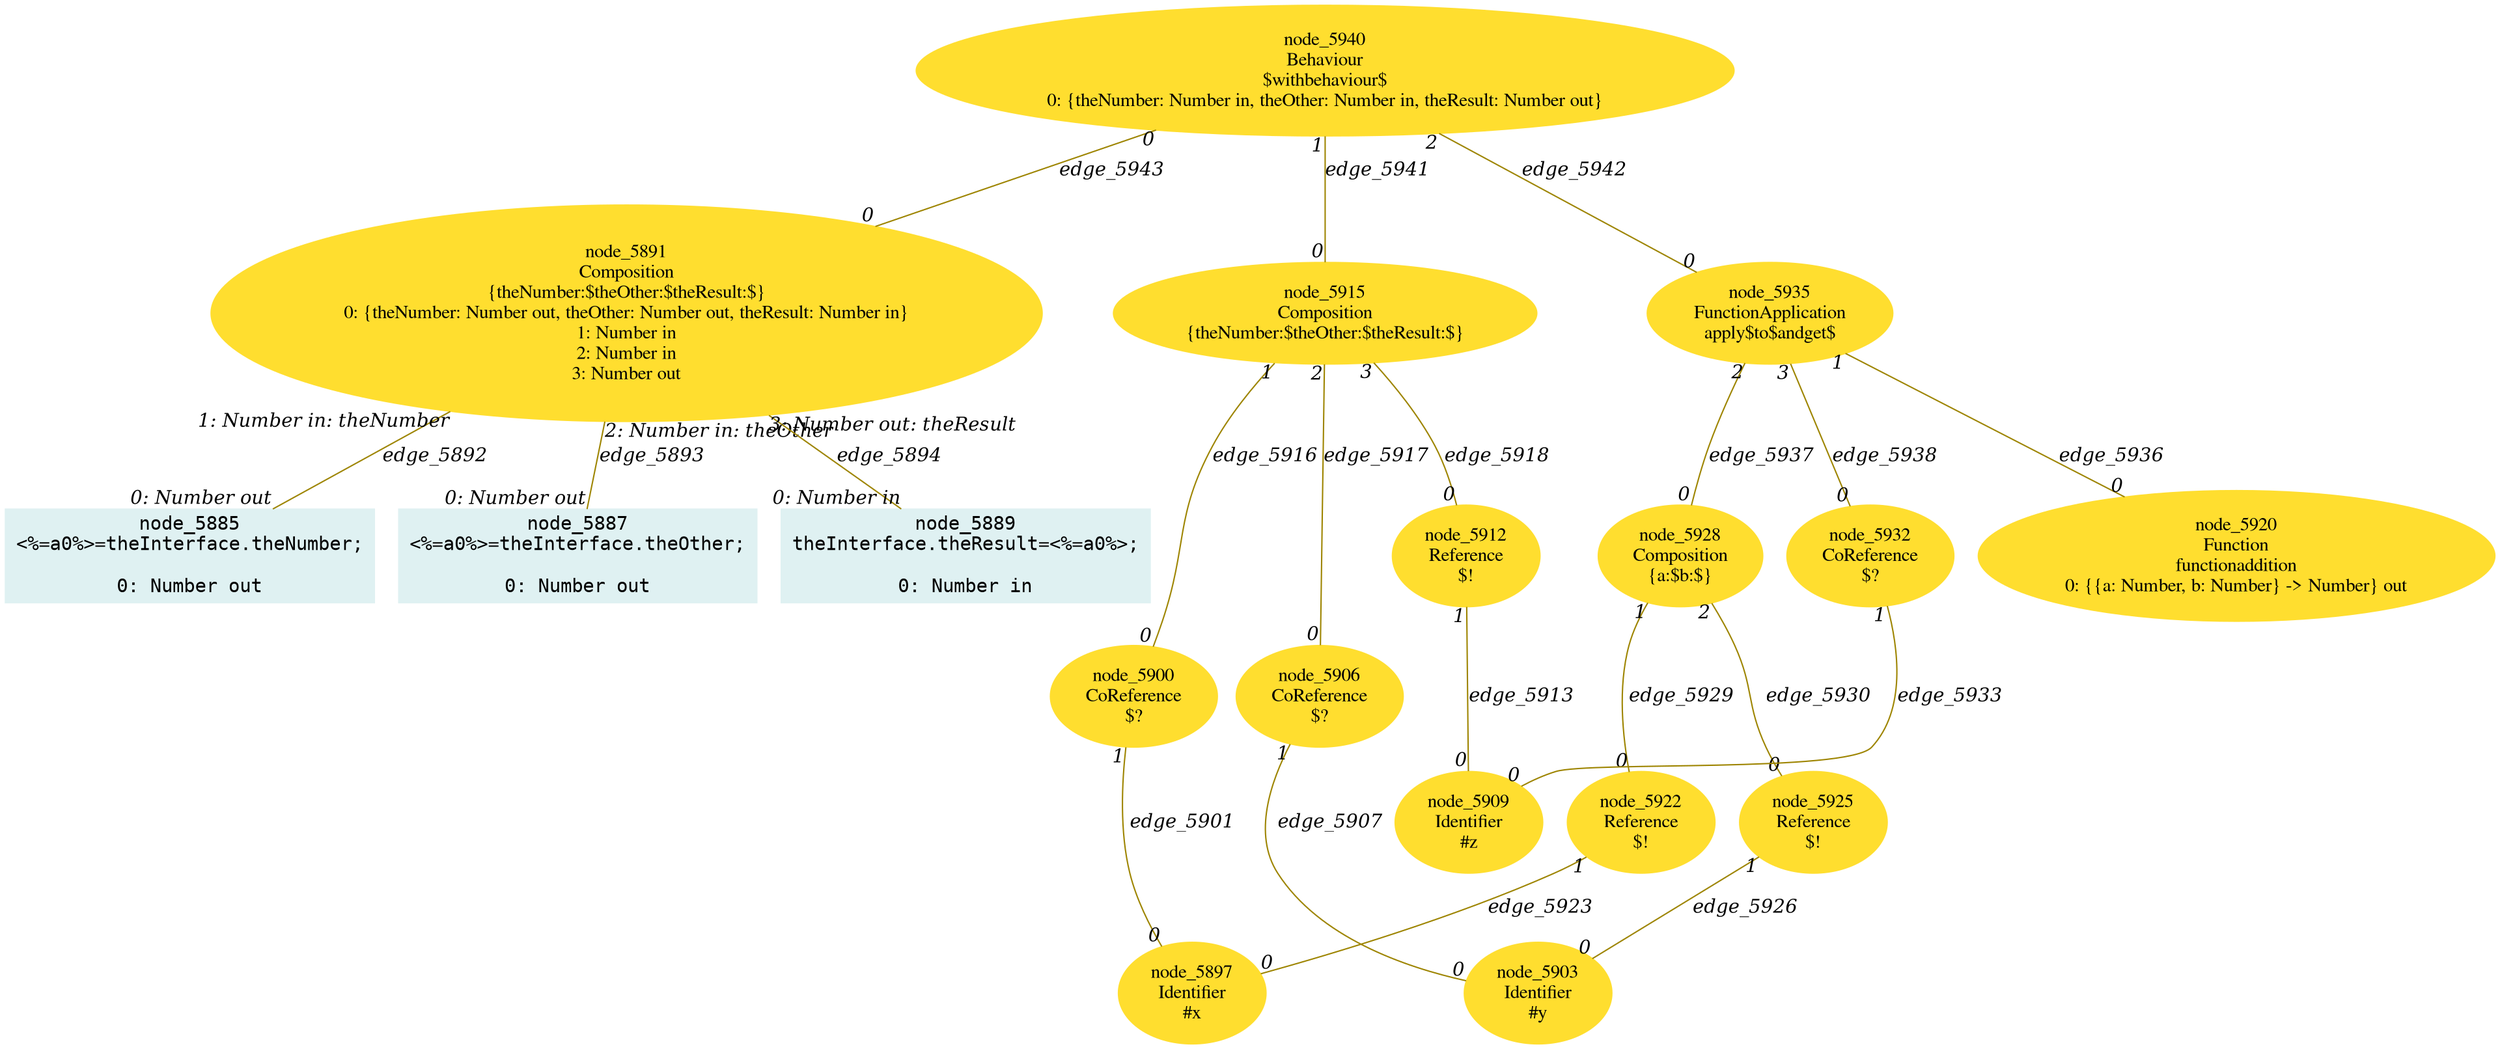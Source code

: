 digraph g{node_5885 [shape="box", style="filled", color="#dff1f2", fontname="Courier", label="node_5885
<%=a0%>=theInterface.theNumber;

0: Number out" ]
node_5887 [shape="box", style="filled", color="#dff1f2", fontname="Courier", label="node_5887
<%=a0%>=theInterface.theOther;

0: Number out" ]
node_5889 [shape="box", style="filled", color="#dff1f2", fontname="Courier", label="node_5889
theInterface.theResult=<%=a0%>;

0: Number in" ]
node_5891 [shape="ellipse", style="filled", color="#ffde2f", fontname="Times", label="node_5891
Composition
{theNumber:$theOther:$theResult:$}
0: {theNumber: Number out, theOther: Number out, theResult: Number in}
1: Number in
2: Number in
3: Number out" ]
node_5897 [shape="ellipse", style="filled", color="#ffde2f", fontname="Times", label="node_5897
Identifier
#x
" ]
node_5900 [shape="ellipse", style="filled", color="#ffde2f", fontname="Times", label="node_5900
CoReference
$?
" ]
node_5903 [shape="ellipse", style="filled", color="#ffde2f", fontname="Times", label="node_5903
Identifier
#y
" ]
node_5906 [shape="ellipse", style="filled", color="#ffde2f", fontname="Times", label="node_5906
CoReference
$?
" ]
node_5909 [shape="ellipse", style="filled", color="#ffde2f", fontname="Times", label="node_5909
Identifier
#z
" ]
node_5912 [shape="ellipse", style="filled", color="#ffde2f", fontname="Times", label="node_5912
Reference
$!
" ]
node_5915 [shape="ellipse", style="filled", color="#ffde2f", fontname="Times", label="node_5915
Composition
{theNumber:$theOther:$theResult:$}
" ]
node_5920 [shape="ellipse", style="filled", color="#ffde2f", fontname="Times", label="node_5920
Function
functionaddition
0: {{a: Number, b: Number} -> Number} out" ]
node_5922 [shape="ellipse", style="filled", color="#ffde2f", fontname="Times", label="node_5922
Reference
$!
" ]
node_5925 [shape="ellipse", style="filled", color="#ffde2f", fontname="Times", label="node_5925
Reference
$!
" ]
node_5928 [shape="ellipse", style="filled", color="#ffde2f", fontname="Times", label="node_5928
Composition
{a:$b:$}
" ]
node_5932 [shape="ellipse", style="filled", color="#ffde2f", fontname="Times", label="node_5932
CoReference
$?
" ]
node_5935 [shape="ellipse", style="filled", color="#ffde2f", fontname="Times", label="node_5935
FunctionApplication
apply$to$andget$
" ]
node_5940 [shape="ellipse", style="filled", color="#ffde2f", fontname="Times", label="node_5940
Behaviour
$withbehaviour$
0: {theNumber: Number in, theOther: Number in, theResult: Number out}" ]
node_5891 -> node_5885 [dir=none, arrowHead=none, fontname="Times-Italic", arrowsize=1, color="#9d8400", label="edge_5892",  headlabel="0: Number out", taillabel="1: Number in: theNumber" ]
node_5891 -> node_5887 [dir=none, arrowHead=none, fontname="Times-Italic", arrowsize=1, color="#9d8400", label="edge_5893",  headlabel="0: Number out", taillabel="2: Number in: theOther" ]
node_5891 -> node_5889 [dir=none, arrowHead=none, fontname="Times-Italic", arrowsize=1, color="#9d8400", label="edge_5894",  headlabel="0: Number in", taillabel="3: Number out: theResult" ]
node_5900 -> node_5897 [dir=none, arrowHead=none, fontname="Times-Italic", arrowsize=1, color="#9d8400", label="edge_5901",  headlabel="0", taillabel="1" ]
node_5906 -> node_5903 [dir=none, arrowHead=none, fontname="Times-Italic", arrowsize=1, color="#9d8400", label="edge_5907",  headlabel="0", taillabel="1" ]
node_5912 -> node_5909 [dir=none, arrowHead=none, fontname="Times-Italic", arrowsize=1, color="#9d8400", label="edge_5913",  headlabel="0", taillabel="1" ]
node_5915 -> node_5900 [dir=none, arrowHead=none, fontname="Times-Italic", arrowsize=1, color="#9d8400", label="edge_5916",  headlabel="0", taillabel="1" ]
node_5915 -> node_5906 [dir=none, arrowHead=none, fontname="Times-Italic", arrowsize=1, color="#9d8400", label="edge_5917",  headlabel="0", taillabel="2" ]
node_5915 -> node_5912 [dir=none, arrowHead=none, fontname="Times-Italic", arrowsize=1, color="#9d8400", label="edge_5918",  headlabel="0", taillabel="3" ]
node_5922 -> node_5897 [dir=none, arrowHead=none, fontname="Times-Italic", arrowsize=1, color="#9d8400", label="edge_5923",  headlabel="0", taillabel="1" ]
node_5925 -> node_5903 [dir=none, arrowHead=none, fontname="Times-Italic", arrowsize=1, color="#9d8400", label="edge_5926",  headlabel="0", taillabel="1" ]
node_5928 -> node_5922 [dir=none, arrowHead=none, fontname="Times-Italic", arrowsize=1, color="#9d8400", label="edge_5929",  headlabel="0", taillabel="1" ]
node_5928 -> node_5925 [dir=none, arrowHead=none, fontname="Times-Italic", arrowsize=1, color="#9d8400", label="edge_5930",  headlabel="0", taillabel="2" ]
node_5932 -> node_5909 [dir=none, arrowHead=none, fontname="Times-Italic", arrowsize=1, color="#9d8400", label="edge_5933",  headlabel="0", taillabel="1" ]
node_5935 -> node_5920 [dir=none, arrowHead=none, fontname="Times-Italic", arrowsize=1, color="#9d8400", label="edge_5936",  headlabel="0", taillabel="1" ]
node_5935 -> node_5928 [dir=none, arrowHead=none, fontname="Times-Italic", arrowsize=1, color="#9d8400", label="edge_5937",  headlabel="0", taillabel="2" ]
node_5935 -> node_5932 [dir=none, arrowHead=none, fontname="Times-Italic", arrowsize=1, color="#9d8400", label="edge_5938",  headlabel="0", taillabel="3" ]
node_5940 -> node_5915 [dir=none, arrowHead=none, fontname="Times-Italic", arrowsize=1, color="#9d8400", label="edge_5941",  headlabel="0", taillabel="1" ]
node_5940 -> node_5935 [dir=none, arrowHead=none, fontname="Times-Italic", arrowsize=1, color="#9d8400", label="edge_5942",  headlabel="0", taillabel="2" ]
node_5940 -> node_5891 [dir=none, arrowHead=none, fontname="Times-Italic", arrowsize=1, color="#9d8400", label="edge_5943",  headlabel="0", taillabel="0" ]
}